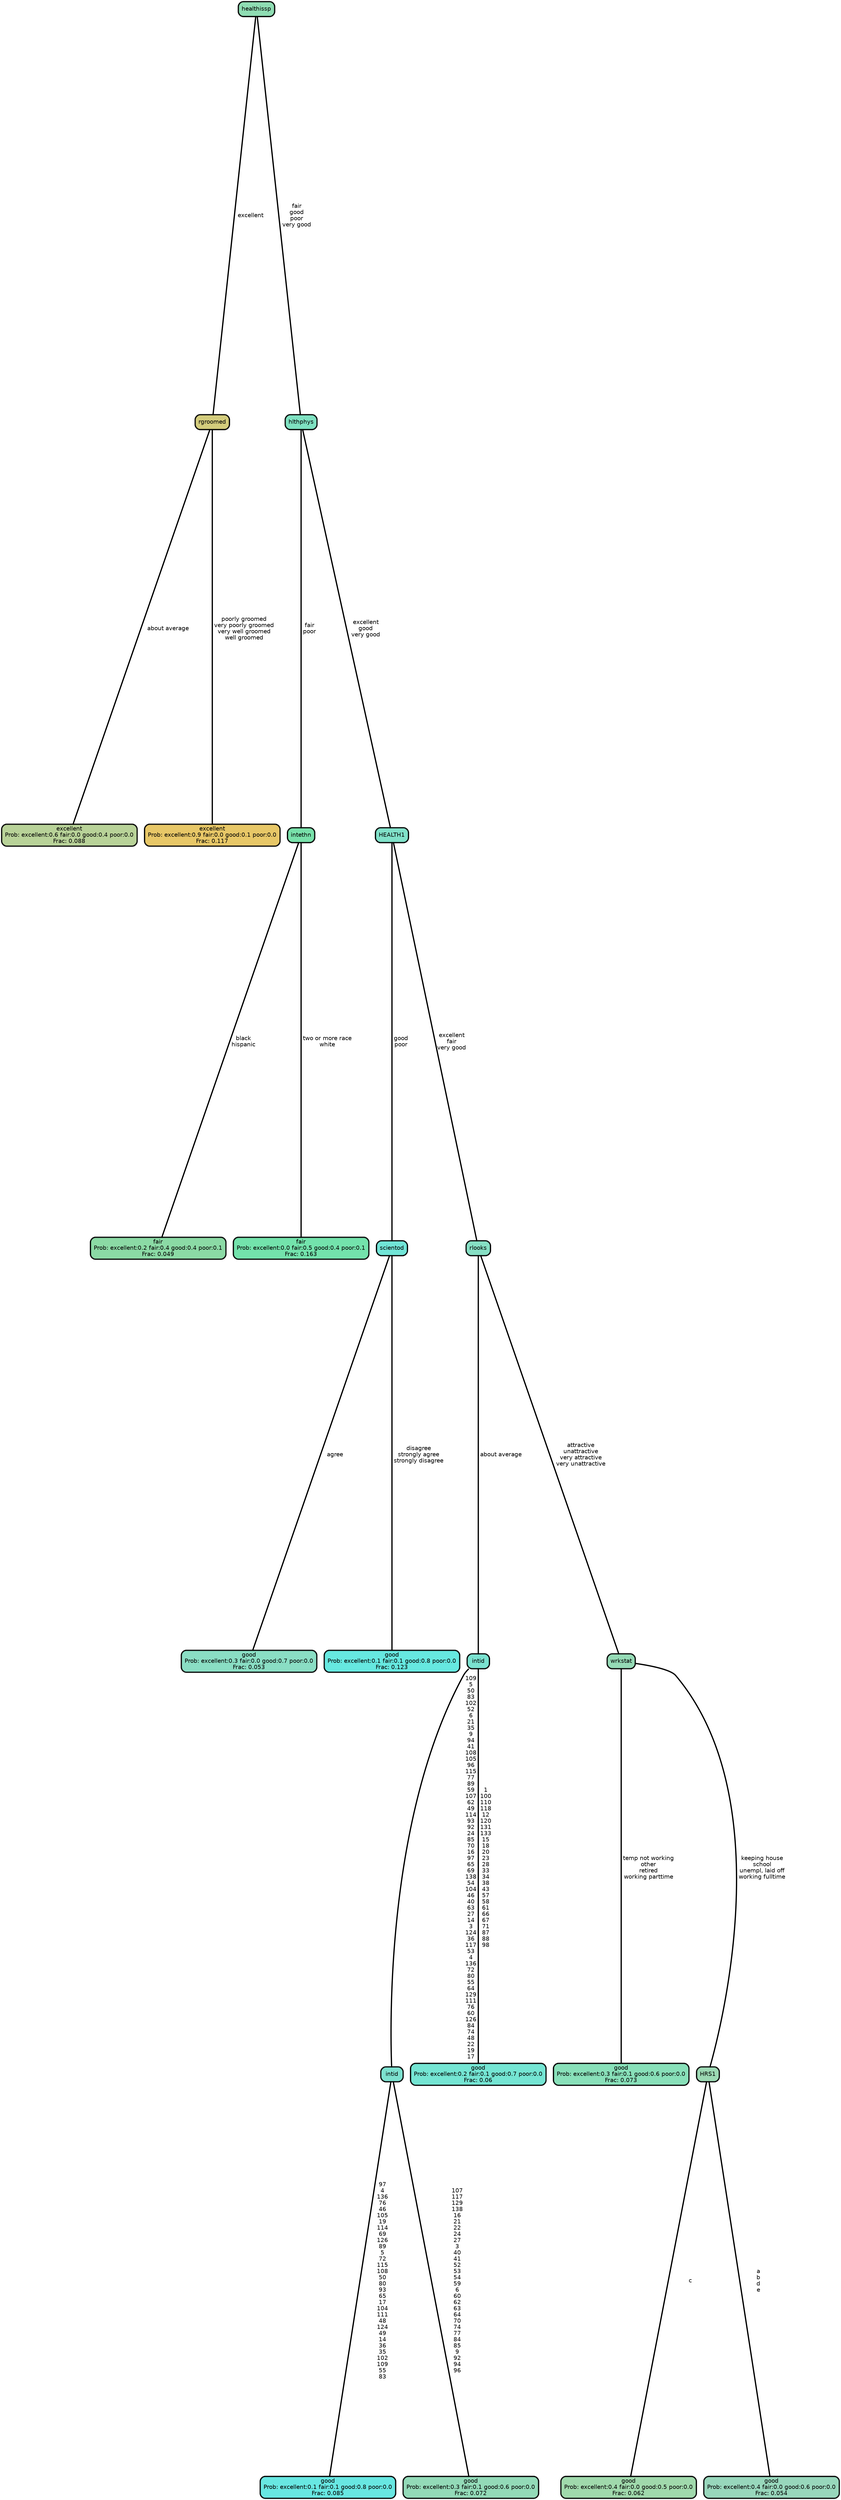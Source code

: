 graph Tree {
node [shape=box, style="filled, rounded",color="black",penwidth="3",fontcolor="black",                 fontname=helvetica] ;
graph [ranksep="0 equally", splines=straight,                 bgcolor=transparent, dpi=200] ;
edge [fontname=helvetica, color=black] ;
0 [label="excellent
Prob: excellent:0.6 fair:0.0 good:0.4 poor:0.0
Frac: 0.088", fillcolor="#b8d298"] ;
1 [label="rgroomed", fillcolor="#d3cc7c"] ;
2 [label="excellent
Prob: excellent:0.9 fair:0.0 good:0.1 poor:0.0
Frac: 0.117", fillcolor="#e7c767"] ;
3 [label="healthissp", fillcolor="#8fddb3"] ;
4 [label="fair
Prob: excellent:0.2 fair:0.4 good:0.4 poor:0.1
Frac: 0.049", fillcolor="#8bdaa5"] ;
5 [label="intethn", fillcolor="#78e1aa"] ;
6 [label="fair
Prob: excellent:0.0 fair:0.5 good:0.4 poor:0.1
Frac: 0.163", fillcolor="#73e3ac"] ;
7 [label="hlthphys", fillcolor="#7ee1c1"] ;
8 [label="good
Prob: excellent:0.3 fair:0.0 good:0.7 poor:0.0
Frac: 0.053", fillcolor="#8adec4"] ;
9 [label="scientod", fillcolor="#71e5d7"] ;
10 [label="good
Prob: excellent:0.1 fair:0.1 good:0.8 poor:0.0
Frac: 0.123", fillcolor="#66e8e0"] ;
11 [label="HEALTH1", fillcolor="#80e1c9"] ;
12 [label="good
Prob: excellent:0.1 fair:0.1 good:0.8 poor:0.0
Frac: 0.085", fillcolor="#68e7e2"] ;
13 [label="intid", fillcolor="#7ce1cf"] ;
14 [label="good
Prob: excellent:0.3 fair:0.1 good:0.6 poor:0.0
Frac: 0.072", fillcolor="#93dab8"] ;
15 [label="intid", fillcolor="#7ae2d0"] ;
16 [label="good
Prob: excellent:0.2 fair:0.1 good:0.7 poor:0.0
Frac: 0.06", fillcolor="#74e5d3"] ;
17 [label="rlooks", fillcolor="#86dfc4"] ;
18 [label="good
Prob: excellent:0.3 fair:0.1 good:0.6 poor:0.0
Frac: 0.073", fillcolor="#88e0b9"] ;
19 [label="wrkstat", fillcolor="#95dbb6"] ;
20 [label="good
Prob: excellent:0.4 fair:0.0 good:0.5 poor:0.0
Frac: 0.062", fillcolor="#a0d9ac"] ;
21 [label="HRS1", fillcolor="#9cd8b3"] ;
22 [label="good
Prob: excellent:0.4 fair:0.0 good:0.6 poor:0.0
Frac: 0.054", fillcolor="#98d7bc"] ;
1 -- 0 [label=" about average",penwidth=3] ;
1 -- 2 [label=" poorly groomed\n very poorly groomed\n very well groomed\n well groomed",penwidth=3] ;
3 -- 1 [label=" excellent",penwidth=3] ;
3 -- 7 [label=" fair\n good\n poor\n very good",penwidth=3] ;
5 -- 4 [label=" black\n hispanic",penwidth=3] ;
5 -- 6 [label=" two or more race\n white",penwidth=3] ;
7 -- 5 [label=" fair\n poor",penwidth=3] ;
7 -- 11 [label=" excellent\n good\n very good",penwidth=3] ;
9 -- 8 [label=" agree",penwidth=3] ;
9 -- 10 [label=" disagree\n strongly agree\n strongly disagree",penwidth=3] ;
11 -- 9 [label=" good\n poor",penwidth=3] ;
11 -- 17 [label=" excellent\n fair\n very good",penwidth=3] ;
13 -- 12 [label=" 97\n 4\n 136\n 76\n 46\n 105\n 19\n 114\n 69\n 126\n 89\n 5\n 72\n 115\n 108\n 50\n 80\n 93\n 65\n 17\n 104\n 111\n 48\n 124\n 49\n 14\n 36\n 35\n 102\n 109\n 55\n 83",penwidth=3] ;
13 -- 14 [label=" 107\n 117\n 129\n 138\n 16\n 21\n 22\n 24\n 27\n 3\n 40\n 41\n 52\n 53\n 54\n 59\n 6\n 60\n 62\n 63\n 64\n 70\n 74\n 77\n 84\n 85\n 9\n 92\n 94\n 96",penwidth=3] ;
15 -- 13 [label=" 109\n 5\n 50\n 83\n 102\n 52\n 6\n 21\n 35\n 9\n 94\n 41\n 108\n 105\n 96\n 115\n 77\n 89\n 59\n 107\n 62\n 49\n 114\n 93\n 92\n 24\n 85\n 70\n 16\n 97\n 65\n 69\n 138\n 54\n 104\n 46\n 40\n 63\n 27\n 14\n 3\n 124\n 36\n 117\n 53\n 4\n 136\n 72\n 80\n 55\n 64\n 129\n 111\n 76\n 60\n 126\n 84\n 74\n 48\n 22\n 19\n 17",penwidth=3] ;
15 -- 16 [label=" 1\n 100\n 110\n 118\n 12\n 120\n 131\n 133\n 15\n 18\n 20\n 23\n 28\n 33\n 34\n 38\n 43\n 57\n 58\n 61\n 66\n 67\n 71\n 87\n 88\n 98",penwidth=3] ;
17 -- 15 [label=" about average",penwidth=3] ;
17 -- 19 [label=" attractive\n unattractive\n very attractive\n very unattractive",penwidth=3] ;
19 -- 18 [label=" temp not working\n other\n retired\n working parttime",penwidth=3] ;
19 -- 21 [label=" keeping house\n school\n unempl, laid off\n working fulltime",penwidth=3] ;
21 -- 20 [label=" c",penwidth=3] ;
21 -- 22 [label=" a\n b\n d\n e",penwidth=3] ;
{rank = same;}}